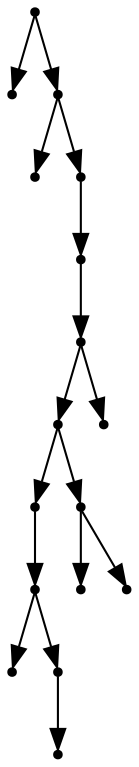 digraph {
  16 [shape=point];
  0 [shape=point];
  15 [shape=point];
  1 [shape=point];
  14 [shape=point];
  13 [shape=point];
  12 [shape=point];
  10 [shape=point];
  6 [shape=point];
  5 [shape=point];
  2 [shape=point];
  4 [shape=point];
  3 [shape=point];
  9 [shape=point];
  7 [shape=point];
  8 [shape=point];
  11 [shape=point];
16 -> 0;
16 -> 15;
15 -> 1;
15 -> 14;
14 -> 13;
13 -> 12;
12 -> 10;
10 -> 6;
6 -> 5;
5 -> 2;
5 -> 4;
4 -> 3;
10 -> 9;
9 -> 7;
9 -> 8;
12 -> 11;
}
